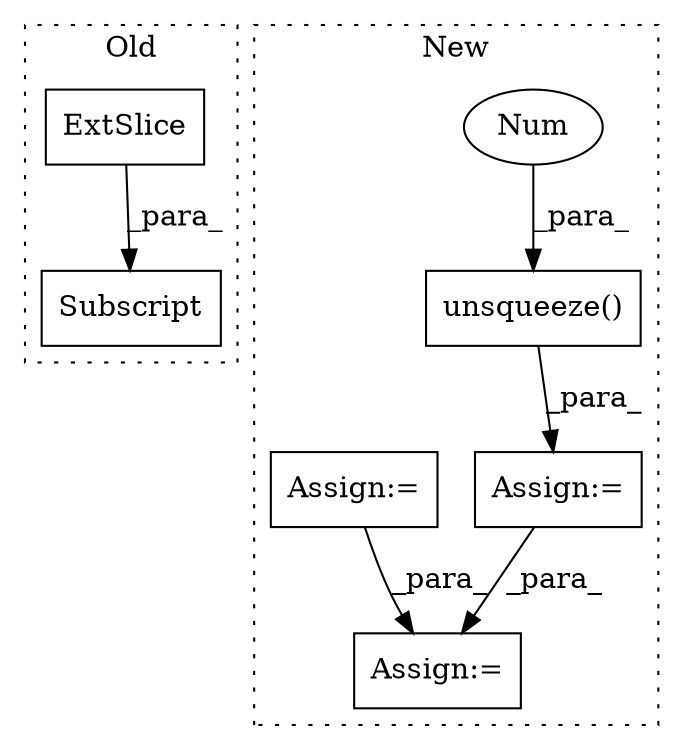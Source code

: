 digraph G {
subgraph cluster0 {
1 [label="Subscript" a="63" s="2814,0" l="30,0" shape="box"];
6 [label="ExtSlice" a="85" s="2814" l="9" shape="box"];
label = "Old";
style="dotted";
}
subgraph cluster1 {
2 [label="unsqueeze()" a="75" s="2881,2900" l="17,1" shape="box"];
3 [label="Num" a="76" s="2898" l="2" shape="ellipse"];
4 [label="Assign:=" a="68" s="2878" l="3" shape="box"];
5 [label="Assign:=" a="68" s="2989" l="3" shape="box"];
7 [label="Assign:=" a="68" s="2497" l="3" shape="box"];
label = "New";
style="dotted";
}
2 -> 4 [label="_para_"];
3 -> 2 [label="_para_"];
4 -> 5 [label="_para_"];
6 -> 1 [label="_para_"];
7 -> 5 [label="_para_"];
}